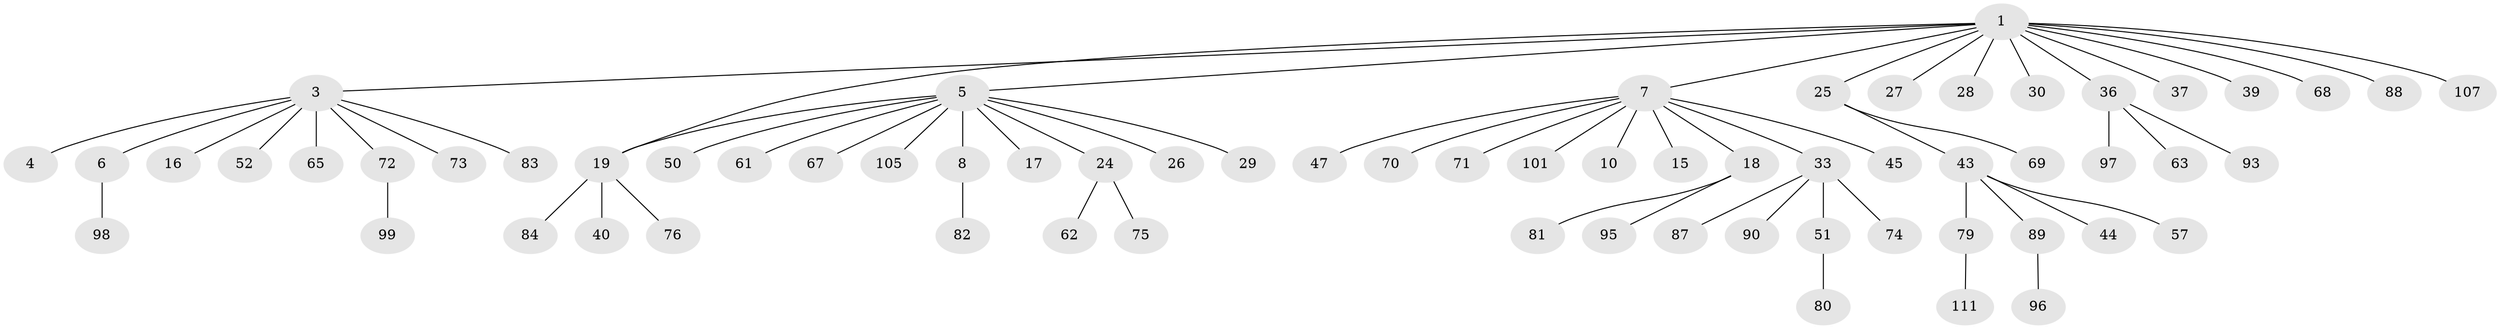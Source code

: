 // original degree distribution, {14: 0.008928571428571428, 1: 0.7053571428571429, 10: 0.017857142857142856, 2: 0.125, 16: 0.008928571428571428, 5: 0.026785714285714284, 6: 0.017857142857142856, 7: 0.017857142857142856, 3: 0.05357142857142857, 4: 0.017857142857142856}
// Generated by graph-tools (version 1.1) at 2025/18/03/04/25 18:18:21]
// undirected, 67 vertices, 67 edges
graph export_dot {
graph [start="1"]
  node [color=gray90,style=filled];
  1 [super="+2+64+42+48+11"];
  3 [super="+78"];
  4;
  5 [super="+12+60+59+91"];
  6 [super="+31"];
  7 [super="+13+9+102+34+66+77"];
  8 [super="+22+46+14"];
  10;
  15;
  16;
  17 [super="+55"];
  18 [super="+23"];
  19 [super="+20+21+104+110"];
  24 [super="+38+112+54+35"];
  25 [super="+32"];
  26;
  27;
  28;
  29;
  30;
  33 [super="+49+106"];
  36;
  37 [super="+41+109"];
  39;
  40;
  43;
  44;
  45 [super="+100+94"];
  47 [super="+103"];
  50;
  51;
  52;
  57;
  61;
  62;
  63;
  65;
  67;
  68;
  69;
  70;
  71;
  72;
  73;
  74;
  75;
  76;
  79;
  80;
  81;
  82;
  83;
  84;
  87;
  88;
  89;
  90;
  93;
  95;
  96;
  97;
  98;
  99;
  101;
  105;
  107;
  111;
  1 -- 3;
  1 -- 5;
  1 -- 7;
  1 -- 19;
  1 -- 25;
  1 -- 27;
  1 -- 28;
  1 -- 36;
  1 -- 37;
  1 -- 88;
  1 -- 107;
  1 -- 68;
  1 -- 30;
  1 -- 39;
  3 -- 4;
  3 -- 6;
  3 -- 16;
  3 -- 52;
  3 -- 65;
  3 -- 72;
  3 -- 73;
  3 -- 83;
  5 -- 8;
  5 -- 17;
  5 -- 50;
  5 -- 67;
  5 -- 61;
  5 -- 24;
  5 -- 105;
  5 -- 26;
  5 -- 29;
  5 -- 19;
  6 -- 98;
  7 -- 10;
  7 -- 15;
  7 -- 18;
  7 -- 33;
  7 -- 45;
  7 -- 47;
  7 -- 70;
  7 -- 71;
  7 -- 101;
  8 -- 82;
  18 -- 81;
  18 -- 95;
  19 -- 76;
  19 -- 84;
  19 -- 40;
  24 -- 75;
  24 -- 62;
  25 -- 43;
  25 -- 69;
  33 -- 51;
  33 -- 74;
  33 -- 87;
  33 -- 90;
  36 -- 63;
  36 -- 93;
  36 -- 97;
  43 -- 44;
  43 -- 57;
  43 -- 79;
  43 -- 89;
  51 -- 80;
  72 -- 99;
  79 -- 111;
  89 -- 96;
}
